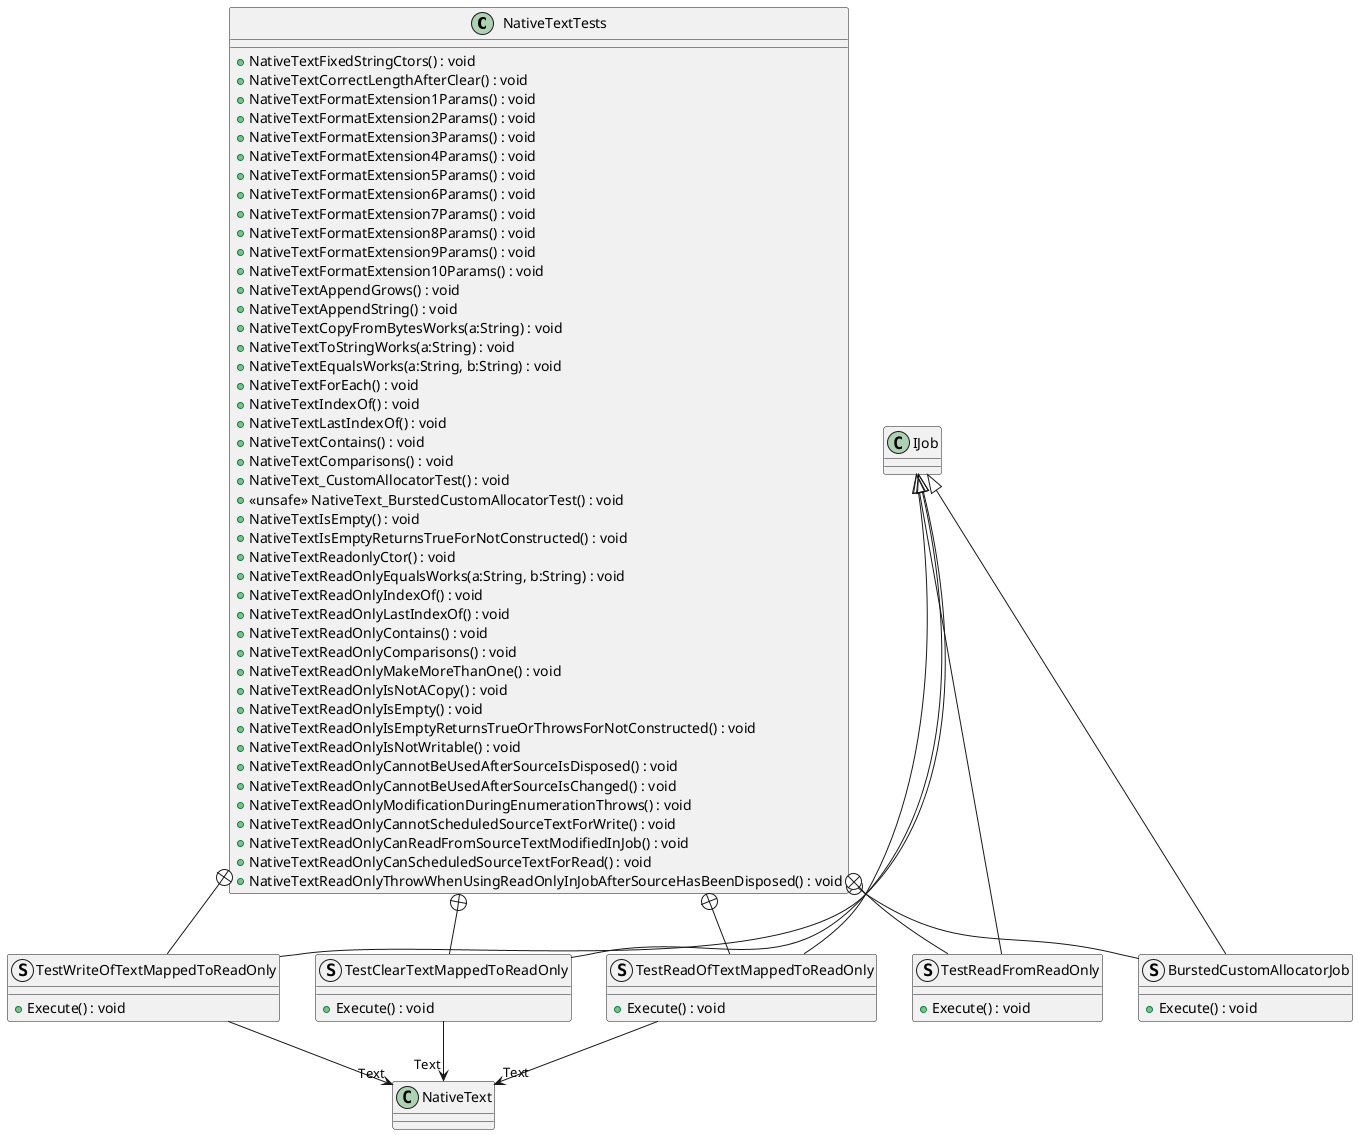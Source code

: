 @startuml
class NativeTextTests {
    + NativeTextFixedStringCtors() : void
    + NativeTextCorrectLengthAfterClear() : void
    + NativeTextFormatExtension1Params() : void
    + NativeTextFormatExtension2Params() : void
    + NativeTextFormatExtension3Params() : void
    + NativeTextFormatExtension4Params() : void
    + NativeTextFormatExtension5Params() : void
    + NativeTextFormatExtension6Params() : void
    + NativeTextFormatExtension7Params() : void
    + NativeTextFormatExtension8Params() : void
    + NativeTextFormatExtension9Params() : void
    + NativeTextFormatExtension10Params() : void
    + NativeTextAppendGrows() : void
    + NativeTextAppendString() : void
    + NativeTextCopyFromBytesWorks(a:String) : void
    + NativeTextToStringWorks(a:String) : void
    + NativeTextEqualsWorks(a:String, b:String) : void
    + NativeTextForEach() : void
    + NativeTextIndexOf() : void
    + NativeTextLastIndexOf() : void
    + NativeTextContains() : void
    + NativeTextComparisons() : void
    + NativeText_CustomAllocatorTest() : void
    + <<unsafe>> NativeText_BurstedCustomAllocatorTest() : void
    + NativeTextIsEmpty() : void
    + NativeTextIsEmptyReturnsTrueForNotConstructed() : void
    + NativeTextReadonlyCtor() : void
    + NativeTextReadOnlyEqualsWorks(a:String, b:String) : void
    + NativeTextReadOnlyIndexOf() : void
    + NativeTextReadOnlyLastIndexOf() : void
    + NativeTextReadOnlyContains() : void
    + NativeTextReadOnlyComparisons() : void
    + NativeTextReadOnlyMakeMoreThanOne() : void
    + NativeTextReadOnlyIsNotACopy() : void
    + NativeTextReadOnlyIsEmpty() : void
    + NativeTextReadOnlyIsEmptyReturnsTrueOrThrowsForNotConstructed() : void
    + NativeTextReadOnlyIsNotWritable() : void
    + NativeTextReadOnlyCannotBeUsedAfterSourceIsDisposed() : void
    + NativeTextReadOnlyCannotBeUsedAfterSourceIsChanged() : void
    + NativeTextReadOnlyModificationDuringEnumerationThrows() : void
    + NativeTextReadOnlyCannotScheduledSourceTextForWrite() : void
    + NativeTextReadOnlyCanReadFromSourceTextModifiedInJob() : void
    + NativeTextReadOnlyCanScheduledSourceTextForRead() : void
    + NativeTextReadOnlyThrowWhenUsingReadOnlyInJobAfterSourceHasBeenDisposed() : void
}
struct BurstedCustomAllocatorJob {
    + Execute() : void
}
struct TestWriteOfTextMappedToReadOnly {
    + Execute() : void
}
struct TestClearTextMappedToReadOnly {
    + Execute() : void
}
struct TestReadOfTextMappedToReadOnly {
    + Execute() : void
}
struct TestReadFromReadOnly {
    + Execute() : void
}
NativeTextTests +-- BurstedCustomAllocatorJob
IJob <|-- BurstedCustomAllocatorJob
NativeTextTests +-- TestWriteOfTextMappedToReadOnly
IJob <|-- TestWriteOfTextMappedToReadOnly
TestWriteOfTextMappedToReadOnly --> "Text" NativeText
NativeTextTests +-- TestClearTextMappedToReadOnly
IJob <|-- TestClearTextMappedToReadOnly
TestClearTextMappedToReadOnly --> "Text" NativeText
NativeTextTests +-- TestReadOfTextMappedToReadOnly
IJob <|-- TestReadOfTextMappedToReadOnly
TestReadOfTextMappedToReadOnly --> "Text" NativeText
NativeTextTests +-- TestReadFromReadOnly
IJob <|-- TestReadFromReadOnly
@enduml
